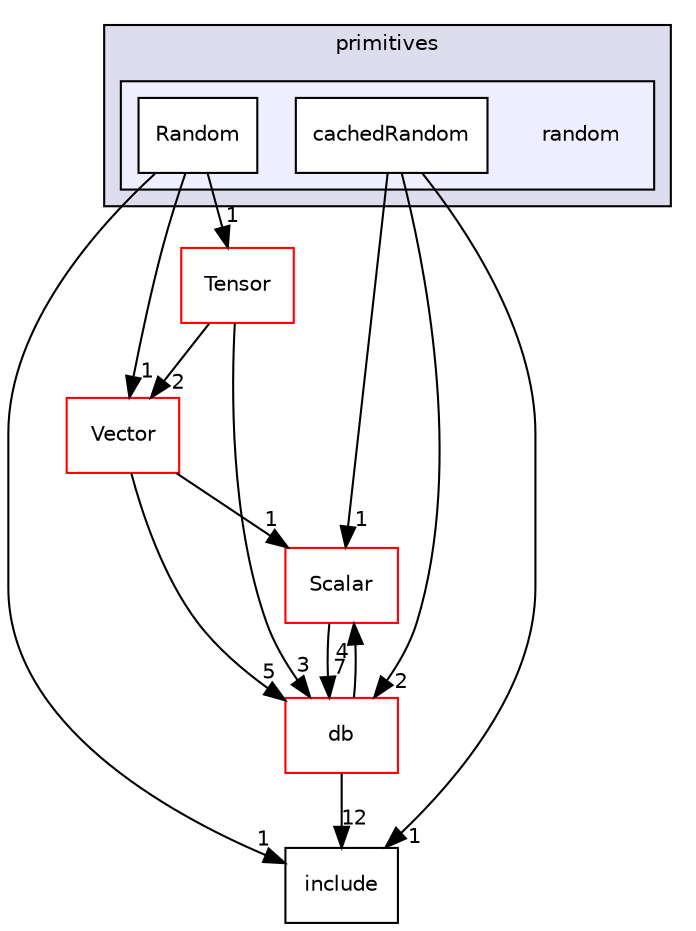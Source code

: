 digraph "src/OpenFOAM/primitives/random" {
  bgcolor=transparent;
  compound=true
  node [ fontsize="10", fontname="Helvetica"];
  edge [ labelfontsize="10", labelfontname="Helvetica"];
  subgraph clusterdir_3e50f45338116b169052b428016851aa {
    graph [ bgcolor="#ddddee", pencolor="black", label="primitives" fontname="Helvetica", fontsize="10", URL="dir_3e50f45338116b169052b428016851aa.html"]
  subgraph clusterdir_fe902bc9ff5b589eb0ead5d28c94889f {
    graph [ bgcolor="#eeeeff", pencolor="black", label="" URL="dir_fe902bc9ff5b589eb0ead5d28c94889f.html"];
    dir_fe902bc9ff5b589eb0ead5d28c94889f [shape=plaintext label="random"];
    dir_4b2fbe5369886554720d7da77fd92844 [shape=box label="cachedRandom" color="black" fillcolor="white" style="filled" URL="dir_4b2fbe5369886554720d7da77fd92844.html"];
    dir_fe5ae9beae53b969b940ef7ec5350d61 [shape=box label="Random" color="black" fillcolor="white" style="filled" URL="dir_fe5ae9beae53b969b940ef7ec5350d61.html"];
  }
  }
  dir_15da0e2a135f43ffeb4645c968ce8ac7 [shape=box label="Tensor" color="red" URL="dir_15da0e2a135f43ffeb4645c968ce8ac7.html"];
  dir_b4f4914e791ff496381862f16be45bae [shape=box label="Scalar" color="red" URL="dir_b4f4914e791ff496381862f16be45bae.html"];
  dir_6ef5fbba1c02603637a533e2f686aa62 [shape=box label="Vector" color="red" URL="dir_6ef5fbba1c02603637a533e2f686aa62.html"];
  dir_63c634f7a7cfd679ac26c67fb30fc32f [shape=box label="db" color="red" URL="dir_63c634f7a7cfd679ac26c67fb30fc32f.html"];
  dir_e954e9f5966bc1c681a414ec8bd0ee15 [shape=box label="include" URL="dir_e954e9f5966bc1c681a414ec8bd0ee15.html"];
  dir_15da0e2a135f43ffeb4645c968ce8ac7->dir_6ef5fbba1c02603637a533e2f686aa62 [headlabel="2", labeldistance=1.5 headhref="dir_002412_002422.html"];
  dir_15da0e2a135f43ffeb4645c968ce8ac7->dir_63c634f7a7cfd679ac26c67fb30fc32f [headlabel="3", labeldistance=1.5 headhref="dir_002412_001949.html"];
  dir_fe5ae9beae53b969b940ef7ec5350d61->dir_15da0e2a135f43ffeb4645c968ce8ac7 [headlabel="1", labeldistance=1.5 headhref="dir_002372_002412.html"];
  dir_fe5ae9beae53b969b940ef7ec5350d61->dir_6ef5fbba1c02603637a533e2f686aa62 [headlabel="1", labeldistance=1.5 headhref="dir_002372_002422.html"];
  dir_fe5ae9beae53b969b940ef7ec5350d61->dir_e954e9f5966bc1c681a414ec8bd0ee15 [headlabel="1", labeldistance=1.5 headhref="dir_002372_002113.html"];
  dir_b4f4914e791ff496381862f16be45bae->dir_63c634f7a7cfd679ac26c67fb30fc32f [headlabel="7", labeldistance=1.5 headhref="dir_002377_001949.html"];
  dir_6ef5fbba1c02603637a533e2f686aa62->dir_b4f4914e791ff496381862f16be45bae [headlabel="1", labeldistance=1.5 headhref="dir_002422_002377.html"];
  dir_6ef5fbba1c02603637a533e2f686aa62->dir_63c634f7a7cfd679ac26c67fb30fc32f [headlabel="5", labeldistance=1.5 headhref="dir_002422_001949.html"];
  dir_63c634f7a7cfd679ac26c67fb30fc32f->dir_b4f4914e791ff496381862f16be45bae [headlabel="4", labeldistance=1.5 headhref="dir_001949_002377.html"];
  dir_63c634f7a7cfd679ac26c67fb30fc32f->dir_e954e9f5966bc1c681a414ec8bd0ee15 [headlabel="12", labeldistance=1.5 headhref="dir_001949_002113.html"];
  dir_4b2fbe5369886554720d7da77fd92844->dir_b4f4914e791ff496381862f16be45bae [headlabel="1", labeldistance=1.5 headhref="dir_002371_002377.html"];
  dir_4b2fbe5369886554720d7da77fd92844->dir_63c634f7a7cfd679ac26c67fb30fc32f [headlabel="2", labeldistance=1.5 headhref="dir_002371_001949.html"];
  dir_4b2fbe5369886554720d7da77fd92844->dir_e954e9f5966bc1c681a414ec8bd0ee15 [headlabel="1", labeldistance=1.5 headhref="dir_002371_002113.html"];
}
